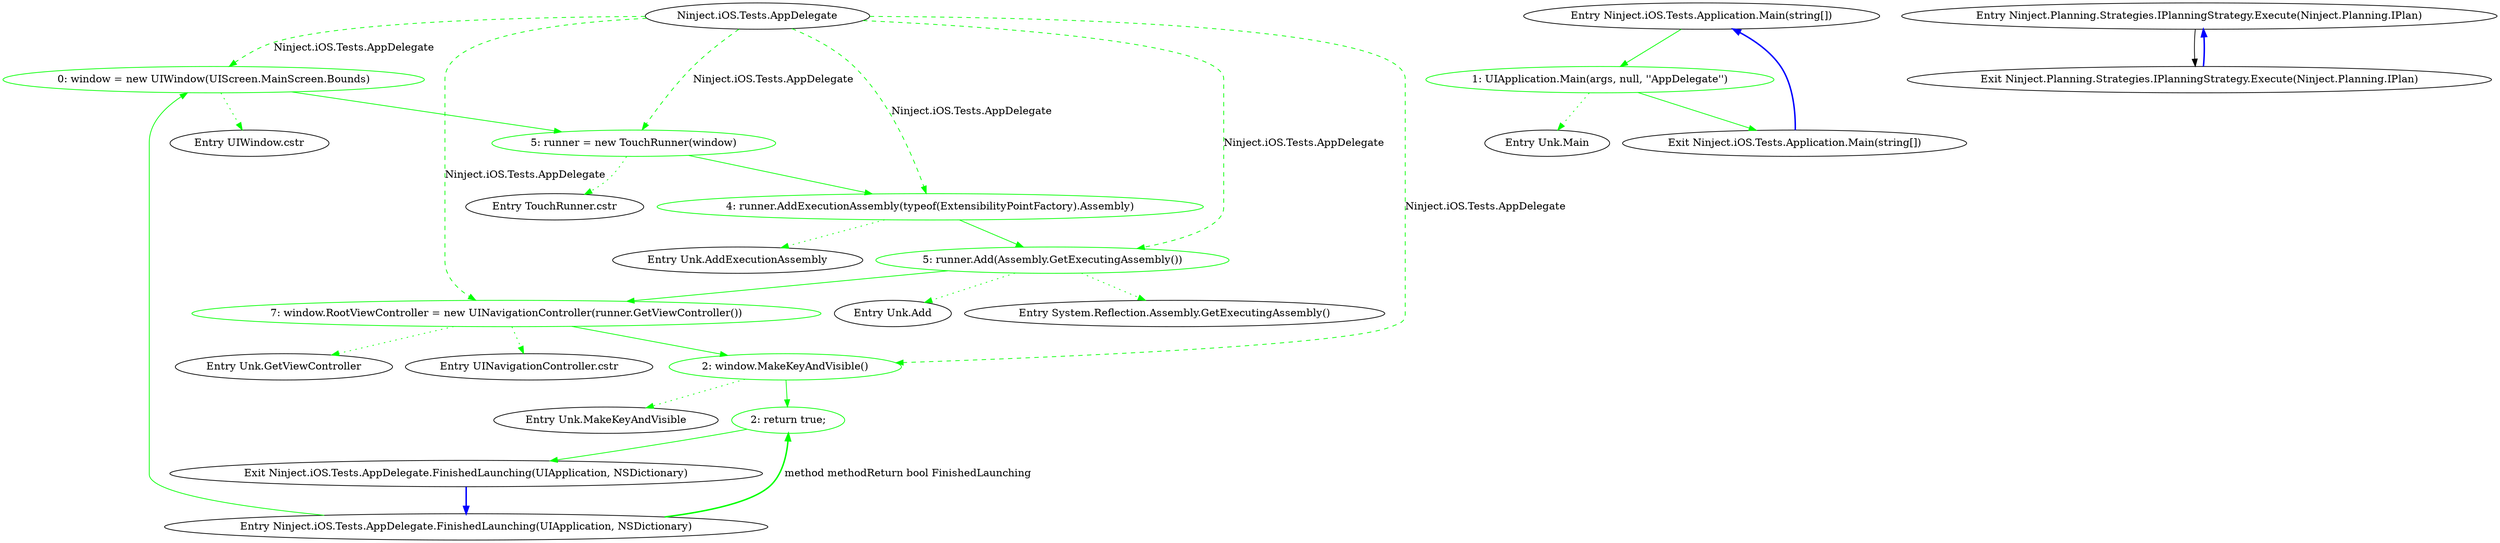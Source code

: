 digraph  {
d1 [cluster="Ninject.iOS.Tests.AppDelegate.FinishedLaunching(UIApplication, NSDictionary)", color=green, community=0, label="0: window = new UIWindow(UIScreen.MainScreen.Bounds)", span="31-31"];
d17 [label="Ninject.iOS.Tests.AppDelegate", span=""];
d0 [cluster="Ninject.iOS.Tests.AppDelegate.FinishedLaunching(UIApplication, NSDictionary)", label="Entry Ninject.iOS.Tests.AppDelegate.FinishedLaunching(UIApplication, NSDictionary)", span="28-28"];
d2 [cluster="Ninject.iOS.Tests.AppDelegate.FinishedLaunching(UIApplication, NSDictionary)", color=green, community=0, label="5: runner = new TouchRunner(window)", span="32-32"];
d9 [cluster="UIWindow.cstr", label="Entry UIWindow.cstr", span=""];
d3 [cluster="Ninject.iOS.Tests.AppDelegate.FinishedLaunching(UIApplication, NSDictionary)", color=green, community=0, label="4: runner.AddExecutionAssembly(typeof(ExtensibilityPointFactory).Assembly)", span="35-35"];
d10 [cluster="TouchRunner.cstr", label="Entry TouchRunner.cstr", span=""];
d4 [cluster="Ninject.iOS.Tests.AppDelegate.FinishedLaunching(UIApplication, NSDictionary)", color=green, community=0, label="5: runner.Add(Assembly.GetExecutingAssembly())", span="38-38"];
d11 [cluster="Unk.AddExecutionAssembly", label="Entry Unk.AddExecutionAssembly", span=""];
d5 [cluster="Ninject.iOS.Tests.AppDelegate.FinishedLaunching(UIApplication, NSDictionary)", color=green, community=0, label="7: window.RootViewController = new UINavigationController(runner.GetViewController())", span="51-51"];
d12 [cluster="System.Reflection.Assembly.GetExecutingAssembly()", label="Entry System.Reflection.Assembly.GetExecutingAssembly()", span="0-0"];
d13 [cluster="Unk.Add", label="Entry Unk.Add", span=""];
d6 [cluster="Ninject.iOS.Tests.AppDelegate.FinishedLaunching(UIApplication, NSDictionary)", color=green, community=0, label="2: window.MakeKeyAndVisible()", span="54-54"];
d14 [cluster="UINavigationController.cstr", label="Entry UINavigationController.cstr", span=""];
d15 [cluster="Unk.GetViewController", label="Entry Unk.GetViewController", span=""];
d7 [cluster="Ninject.iOS.Tests.AppDelegate.FinishedLaunching(UIApplication, NSDictionary)", color=green, community=0, label="2: return true;", span="56-56"];
d16 [cluster="Unk.MakeKeyAndVisible", label="Entry Unk.MakeKeyAndVisible", span=""];
d8 [cluster="Ninject.iOS.Tests.AppDelegate.FinishedLaunching(UIApplication, NSDictionary)", label="Exit Ninject.iOS.Tests.AppDelegate.FinishedLaunching(UIApplication, NSDictionary)", span="28-28"];
m1_0 [cluster="Ninject.iOS.Tests.Application.Main(string[])", file="Main.cs", label="Entry Ninject.iOS.Tests.Application.Main(string[])", span="12-12"];
m1_1 [cluster="Ninject.iOS.Tests.Application.Main(string[])", color=green, community=0, file="Main.cs", label="1: UIApplication.Main(args, null, ''AppDelegate'')", span="16-16"];
m1_2 [cluster="Ninject.iOS.Tests.Application.Main(string[])", file="Main.cs", label="Exit Ninject.iOS.Tests.Application.Main(string[])", span="12-12"];
m1_3 [cluster="Unk.Main", file="Main.cs", label="Entry Unk.Main", span=""];
m2_0 [cluster="Ninject.Planning.Strategies.IPlanningStrategy.Execute(Ninject.Planning.IPlan)", file="Selector.cs", label="Entry Ninject.Planning.Strategies.IPlanningStrategy.Execute(Ninject.Planning.IPlan)", span="25-25"];
m2_1 [cluster="Ninject.Planning.Strategies.IPlanningStrategy.Execute(Ninject.Planning.IPlan)", file="Selector.cs", label="Exit Ninject.Planning.Strategies.IPlanningStrategy.Execute(Ninject.Planning.IPlan)", span="25-25"];
d1 -> d2  [color=green, key=0, style=solid];
d1 -> d9  [color=green, key=2, style=dotted];
d17 -> d1  [color=green, key=1, label="Ninject.iOS.Tests.AppDelegate", style=dashed];
d17 -> d2  [color=green, key=1, label="Ninject.iOS.Tests.AppDelegate", style=dashed];
d17 -> d3  [color=green, key=1, label="Ninject.iOS.Tests.AppDelegate", style=dashed];
d17 -> d4  [color=green, key=1, label="Ninject.iOS.Tests.AppDelegate", style=dashed];
d17 -> d5  [color=green, key=1, label="Ninject.iOS.Tests.AppDelegate", style=dashed];
d17 -> d6  [color=green, key=1, label="Ninject.iOS.Tests.AppDelegate", style=dashed];
d0 -> d1  [color=green, key=0, style=solid];
d0 -> d7  [color=green, key=3, label="method methodReturn bool FinishedLaunching", style=bold];
d2 -> d3  [color=green, key=0, style=solid];
d2 -> d10  [color=green, key=2, style=dotted];
d3 -> d4  [color=green, key=0, style=solid];
d3 -> d11  [color=green, key=2, style=dotted];
d4 -> d5  [color=green, key=0, style=solid];
d4 -> d12  [color=green, key=2, style=dotted];
d4 -> d13  [color=green, key=2, style=dotted];
d5 -> d6  [color=green, key=0, style=solid];
d5 -> d14  [color=green, key=2, style=dotted];
d5 -> d15  [color=green, key=2, style=dotted];
d6 -> d7  [color=green, key=0, style=solid];
d6 -> d16  [color=green, key=2, style=dotted];
d7 -> d8  [color=green, key=0, style=solid];
d8 -> d0  [color=blue, key=0, style=bold];
m1_0 -> m1_1  [color=green, key=0, style=solid];
m1_1 -> m1_2  [color=green, key=0, style=solid];
m1_1 -> m1_3  [color=green, key=2, style=dotted];
m1_2 -> m1_0  [color=blue, key=0, style=bold];
m2_0 -> m2_1  [key=0, style=solid];
m2_1 -> m2_0  [color=blue, key=0, style=bold];
}

